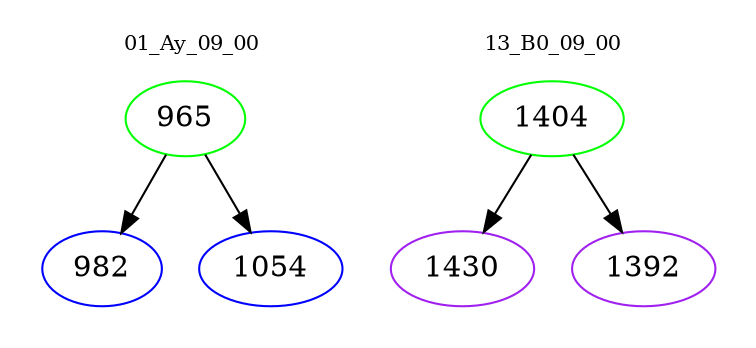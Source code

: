 digraph{
subgraph cluster_0 {
color = white
label = "01_Ay_09_00";
fontsize=10;
T0_965 [label="965", color="green"]
T0_965 -> T0_982 [color="black"]
T0_982 [label="982", color="blue"]
T0_965 -> T0_1054 [color="black"]
T0_1054 [label="1054", color="blue"]
}
subgraph cluster_1 {
color = white
label = "13_B0_09_00";
fontsize=10;
T1_1404 [label="1404", color="green"]
T1_1404 -> T1_1430 [color="black"]
T1_1430 [label="1430", color="purple"]
T1_1404 -> T1_1392 [color="black"]
T1_1392 [label="1392", color="purple"]
}
}
